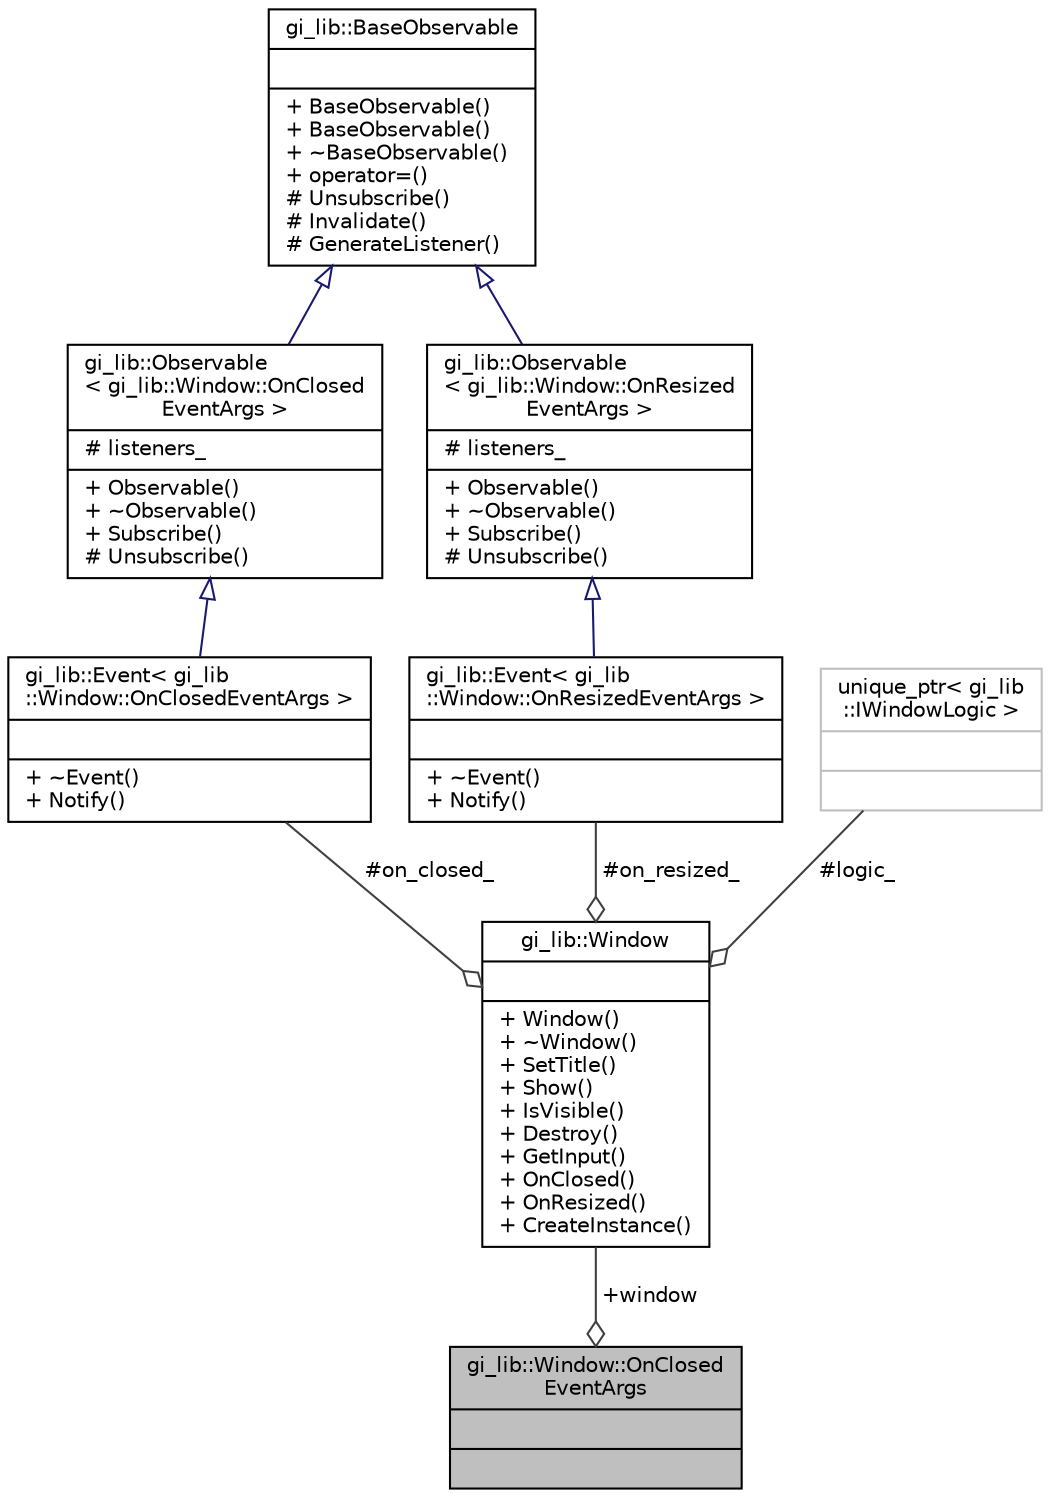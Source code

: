 digraph "gi_lib::Window::OnClosedEventArgs"
{
  edge [fontname="Helvetica",fontsize="10",labelfontname="Helvetica",labelfontsize="10"];
  node [fontname="Helvetica",fontsize="10",shape=record];
  Node1 [label="{gi_lib::Window::OnClosed\lEventArgs\n||}",height=0.2,width=0.4,color="black", fillcolor="grey75", style="filled", fontcolor="black"];
  Node2 -> Node1 [color="grey25",fontsize="10",style="solid",label=" +window" ,arrowhead="odiamond",fontname="Helvetica"];
  Node2 [label="{gi_lib::Window\n||+ Window()\l+ ~Window()\l+ SetTitle()\l+ Show()\l+ IsVisible()\l+ Destroy()\l+ GetInput()\l+ OnClosed()\l+ OnResized()\l+ CreateInstance()\l}",height=0.2,width=0.4,color="black", fillcolor="white", style="filled",URL="$classgi__lib_1_1_window.html",tooltip="A window. "];
  Node3 -> Node2 [color="grey25",fontsize="10",style="solid",label=" #on_closed_" ,arrowhead="odiamond",fontname="Helvetica"];
  Node3 [label="{gi_lib::Event\< gi_lib\l::Window::OnClosedEventArgs \>\n||+ ~Event()\l+ Notify()\l}",height=0.2,width=0.4,color="black", fillcolor="white", style="filled",URL="$classgi__lib_1_1_event.html"];
  Node4 -> Node3 [dir="back",color="midnightblue",fontsize="10",style="solid",arrowtail="onormal",fontname="Helvetica"];
  Node4 [label="{gi_lib::Observable\l\< gi_lib::Window::OnClosed\lEventArgs \>\n|# listeners_\l|+ Observable()\l+ ~Observable()\l+ Subscribe()\l# Unsubscribe()\l}",height=0.2,width=0.4,color="black", fillcolor="white", style="filled",URL="$classgi__lib_1_1_observable.html"];
  Node5 -> Node4 [dir="back",color="midnightblue",fontsize="10",style="solid",arrowtail="onormal",fontname="Helvetica"];
  Node5 [label="{gi_lib::BaseObservable\n||+ BaseObservable()\l+ BaseObservable()\l+ ~BaseObservable()\l+ operator=()\l# Unsubscribe()\l# Invalidate()\l# GenerateListener()\l}",height=0.2,width=0.4,color="black", fillcolor="white", style="filled",URL="$classgi__lib_1_1_base_observable.html",tooltip="Base class for observable objects. "];
  Node6 -> Node2 [color="grey25",fontsize="10",style="solid",label=" #on_resized_" ,arrowhead="odiamond",fontname="Helvetica"];
  Node6 [label="{gi_lib::Event\< gi_lib\l::Window::OnResizedEventArgs \>\n||+ ~Event()\l+ Notify()\l}",height=0.2,width=0.4,color="black", fillcolor="white", style="filled",URL="$classgi__lib_1_1_event.html"];
  Node7 -> Node6 [dir="back",color="midnightblue",fontsize="10",style="solid",arrowtail="onormal",fontname="Helvetica"];
  Node7 [label="{gi_lib::Observable\l\< gi_lib::Window::OnResized\lEventArgs \>\n|# listeners_\l|+ Observable()\l+ ~Observable()\l+ Subscribe()\l# Unsubscribe()\l}",height=0.2,width=0.4,color="black", fillcolor="white", style="filled",URL="$classgi__lib_1_1_observable.html"];
  Node5 -> Node7 [dir="back",color="midnightblue",fontsize="10",style="solid",arrowtail="onormal",fontname="Helvetica"];
  Node8 -> Node2 [color="grey25",fontsize="10",style="solid",label=" #logic_" ,arrowhead="odiamond",fontname="Helvetica"];
  Node8 [label="{unique_ptr\< gi_lib\l::IWindowLogic \>\n||}",height=0.2,width=0.4,color="grey75", fillcolor="white", style="filled"];
}
